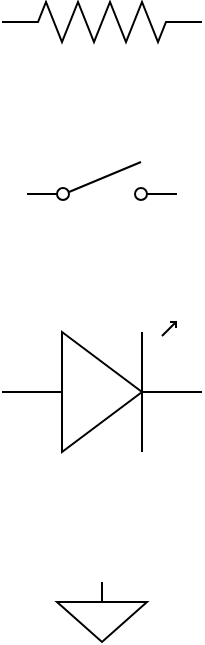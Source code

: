 <mxfile>
    <diagram id="EUwUmrMaJs_1St_Rzc79" name="ページ1">
        <mxGraphModel dx="502" dy="455" grid="1" gridSize="10" guides="1" tooltips="1" connect="1" arrows="1" fold="1" page="1" pageScale="1" pageWidth="827" pageHeight="1169" math="0" shadow="0">
            <root>
                <mxCell id="0"/>
                <mxCell id="1" parent="0"/>
                <mxCell id="2" value="" style="pointerEvents=1;verticalLabelPosition=bottom;shadow=0;dashed=0;align=center;html=1;verticalAlign=top;shape=mxgraph.electrical.resistors.resistor_2;" vertex="1" parent="1">
                    <mxGeometry x="180" y="120" width="100" height="20" as="geometry"/>
                </mxCell>
                <mxCell id="3" value="" style="shape=mxgraph.electrical.electro-mechanical.singleSwitch;aspect=fixed;elSwitchState=off;" vertex="1" parent="1">
                    <mxGeometry x="192.5" y="200" width="75" height="20" as="geometry"/>
                </mxCell>
                <mxCell id="4" value="" style="verticalLabelPosition=bottom;shadow=0;dashed=0;align=center;html=1;verticalAlign=top;shape=mxgraph.electrical.opto_electronics.led_1;pointerEvents=1;" vertex="1" parent="1">
                    <mxGeometry x="180" y="280" width="100" height="65" as="geometry"/>
                </mxCell>
                <mxCell id="5" value="" style="pointerEvents=1;verticalLabelPosition=bottom;shadow=0;dashed=0;align=center;html=1;verticalAlign=top;shape=mxgraph.electrical.signal_sources.signal_ground;" vertex="1" parent="1">
                    <mxGeometry x="207.5" y="410" width="45" height="30" as="geometry"/>
                </mxCell>
            </root>
        </mxGraphModel>
    </diagram>
</mxfile>